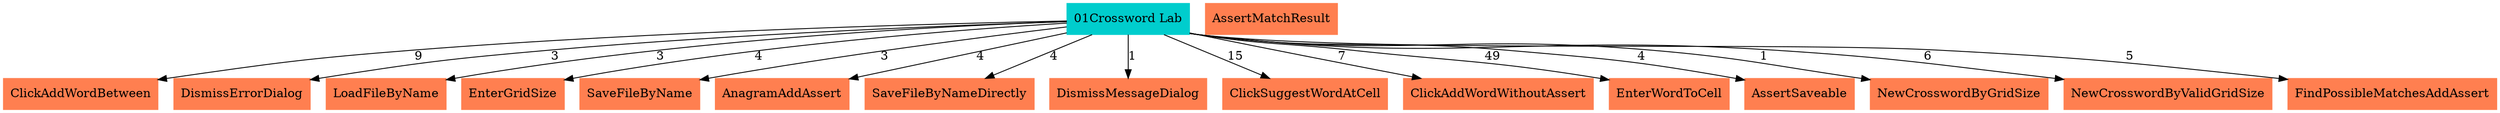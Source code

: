// TS <-> UK
digraph {
	ClickAddWordBetween [color=coral shape=box style=filled]
	DismissErrorDialog [color=coral shape=box style=filled]
	LoadFileByName [color=coral shape=box style=filled]
	EnterGridSize [color=coral shape=box style=filled]
	SaveFileByName [color=coral shape=box style=filled]
	AnagramAddAssert [color=coral shape=box style=filled]
	SaveFileByNameDirectly [color=coral shape=box style=filled]
	DismissMessageDialog [color=coral shape=box style=filled]
	ClickSuggestWordAtCell [color=coral shape=box style=filled]
	ClickAddWordWithoutAssert [color=coral shape=box style=filled]
	EnterWordToCell [color=coral shape=box style=filled]
	AssertSaveable [color=coral shape=box style=filled]
	AssertMatchResult [color=coral shape=box style=filled]
	NewCrosswordByGridSize [color=coral shape=box style=filled]
	NewCrosswordByValidGridSize [color=coral shape=box style=filled]
	FindPossibleMatchesAddAssert [color=coral shape=box style=filled]
	"01Crossword Lab" [color=cyan3 shape=box style=filled]
		"01Crossword Lab" -> ClickAddWordBetween [label=9 len=10.0]
		"01Crossword Lab" -> ClickAddWordWithoutAssert [label=7 len=10.0]
		"01Crossword Lab" -> SaveFileByNameDirectly [label=4 len=10.0]
		"01Crossword Lab" -> EnterGridSize [label=4 len=10.0]
		"01Crossword Lab" -> EnterWordToCell [label=49 len=10.0]
		"01Crossword Lab" -> SaveFileByName [label=3 len=10.0]
		"01Crossword Lab" -> NewCrosswordByGridSize [label=1 len=10.0]
		"01Crossword Lab" -> AssertSaveable [label=4 len=10.0]
		"01Crossword Lab" -> AnagramAddAssert [label=4 len=10.0]
		"01Crossword Lab" -> NewCrosswordByValidGridSize [label=6 len=10.0]
		"01Crossword Lab" -> FindPossibleMatchesAddAssert [label=5 len=10.0]
		"01Crossword Lab" -> DismissMessageDialog [label=1 len=10.0]
		"01Crossword Lab" -> DismissErrorDialog [label=3 len=10.0]
		"01Crossword Lab" -> ClickSuggestWordAtCell [label=15 len=10.0]
		"01Crossword Lab" -> LoadFileByName [label=3 len=10.0]
}